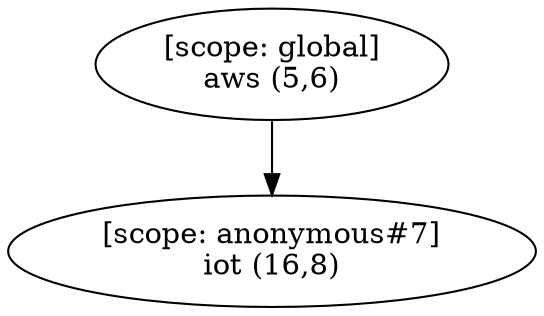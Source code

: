 digraph G {
  graph [ rankdir =TB ];
subgraph global {
  graph [ label = "Scope [global]" ];
  "[scope: global]
aws (5,6)";
}

subgraph anonymous_7 {
  graph [ label = "Scope [anonymous_7]" ];
  "[scope: anonymous#7]
iot (16,8)";
}

  "[scope: global]
aws (5,6)" -> "[scope: anonymous#7]
iot (16,8)";
}
